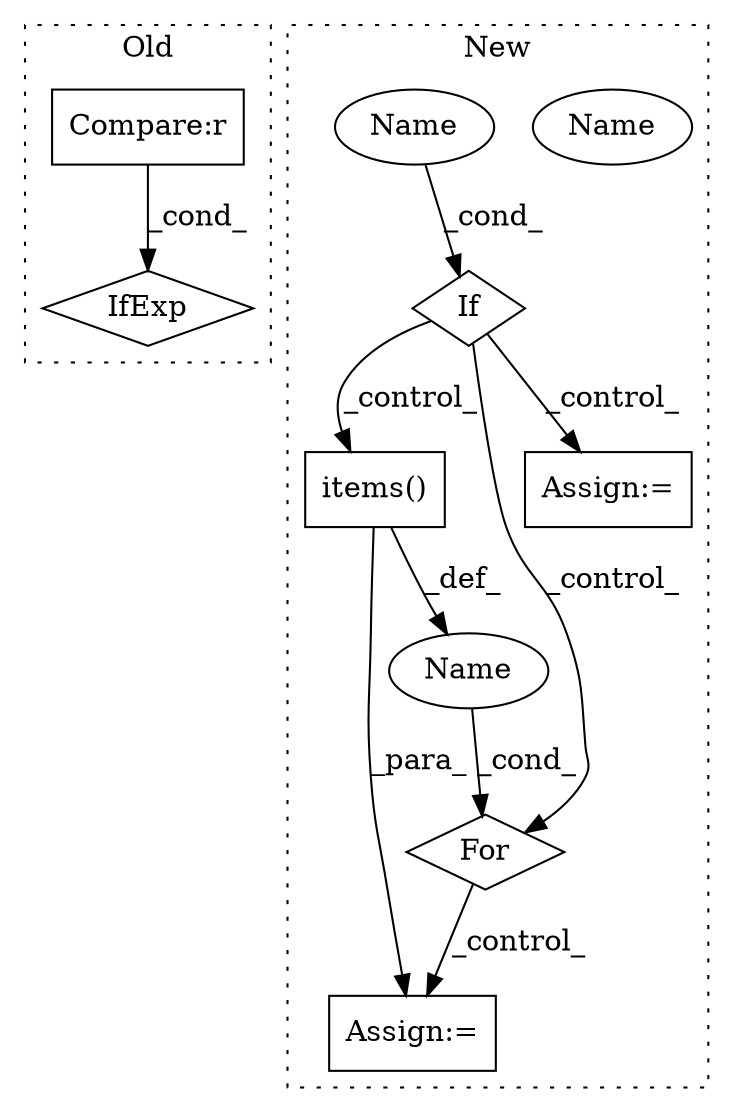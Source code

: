 digraph G {
subgraph cluster0 {
1 [label="IfExp" a="51" s="5665,5682" l="4,6" shape="diamond"];
3 [label="Compare:r" a="40" s="5669" l="13" shape="box"];
label = "Old";
style="dotted";
}
subgraph cluster1 {
2 [label="items()" a="75" s="5156" l="22" shape="box"];
4 [label="For" a="107" s="5136,5178" l="4,14" shape="diamond"];
5 [label="Assign:=" a="68" s="5277" l="3" shape="box"];
6 [label="Name" a="87" s="5147" l="5" shape="ellipse"];
7 [label="If" a="96" s="5039" l="3" shape="diamond"];
8 [label="Assign:=" a="68" s="5076" l="3" shape="box"];
9 [label="Name" a="87" s="5042" l="14" shape="ellipse"];
10 [label="Name" a="87" s="5042" l="14" shape="ellipse"];
label = "New";
style="dotted";
}
2 -> 6 [label="_def_"];
2 -> 5 [label="_para_"];
3 -> 1 [label="_cond_"];
4 -> 5 [label="_control_"];
6 -> 4 [label="_cond_"];
7 -> 4 [label="_control_"];
7 -> 8 [label="_control_"];
7 -> 2 [label="_control_"];
10 -> 7 [label="_cond_"];
}